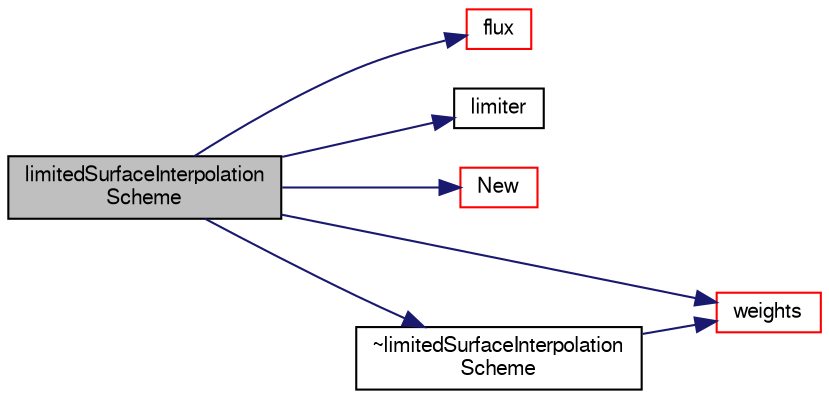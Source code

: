 digraph "limitedSurfaceInterpolationScheme"
{
  bgcolor="transparent";
  edge [fontname="FreeSans",fontsize="10",labelfontname="FreeSans",labelfontsize="10"];
  node [fontname="FreeSans",fontsize="10",shape=record];
  rankdir="LR";
  Node2 [label="limitedSurfaceInterpolation\lScheme",height=0.2,width=0.4,color="black", fillcolor="grey75", style="filled", fontcolor="black"];
  Node2 -> Node3 [color="midnightblue",fontsize="10",style="solid",fontname="FreeSans"];
  Node3 [label="flux",height=0.2,width=0.4,color="red",URL="$a23038.html#aabefd3725590bfddd04fa3504628d9a3",tooltip="Return the interpolation weighting factors. "];
  Node2 -> Node17 [color="midnightblue",fontsize="10",style="solid",fontname="FreeSans"];
  Node17 [label="limiter",height=0.2,width=0.4,color="black",URL="$a23038.html#aab0be3cf328398fa59499fe83573d220",tooltip="Return the interpolation weighting factors. "];
  Node2 -> Node18 [color="midnightblue",fontsize="10",style="solid",fontname="FreeSans"];
  Node18 [label="New",height=0.2,width=0.4,color="red",URL="$a23038.html#a4375e15f8b82da9daf54eb57be9407ec",tooltip="Return new tmp interpolation scheme. "];
  Node2 -> Node66 [color="midnightblue",fontsize="10",style="solid",fontname="FreeSans"];
  Node66 [label="weights",height=0.2,width=0.4,color="red",URL="$a23038.html#a6253a004d321473392056448356e0408",tooltip="Return the interpolation weighting factors for the given field,. "];
  Node2 -> Node70 [color="midnightblue",fontsize="10",style="solid",fontname="FreeSans"];
  Node70 [label="~limitedSurfaceInterpolation\lScheme",height=0.2,width=0.4,color="black",URL="$a23038.html#a9f4319b492e2e0e048bb53fc79fecbbd",tooltip="Destructor. "];
  Node70 -> Node66 [color="midnightblue",fontsize="10",style="solid",fontname="FreeSans"];
}

